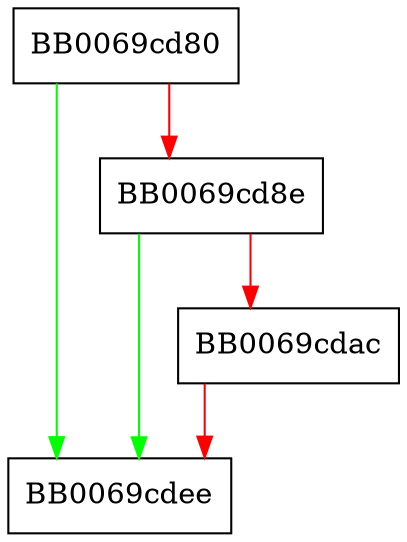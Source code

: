 digraph aes_128wrappadinv_newctx {
  node [shape="box"];
  graph [splines=ortho];
  BB0069cd80 -> BB0069cdee [color="green"];
  BB0069cd80 -> BB0069cd8e [color="red"];
  BB0069cd8e -> BB0069cdee [color="green"];
  BB0069cd8e -> BB0069cdac [color="red"];
  BB0069cdac -> BB0069cdee [color="red"];
}